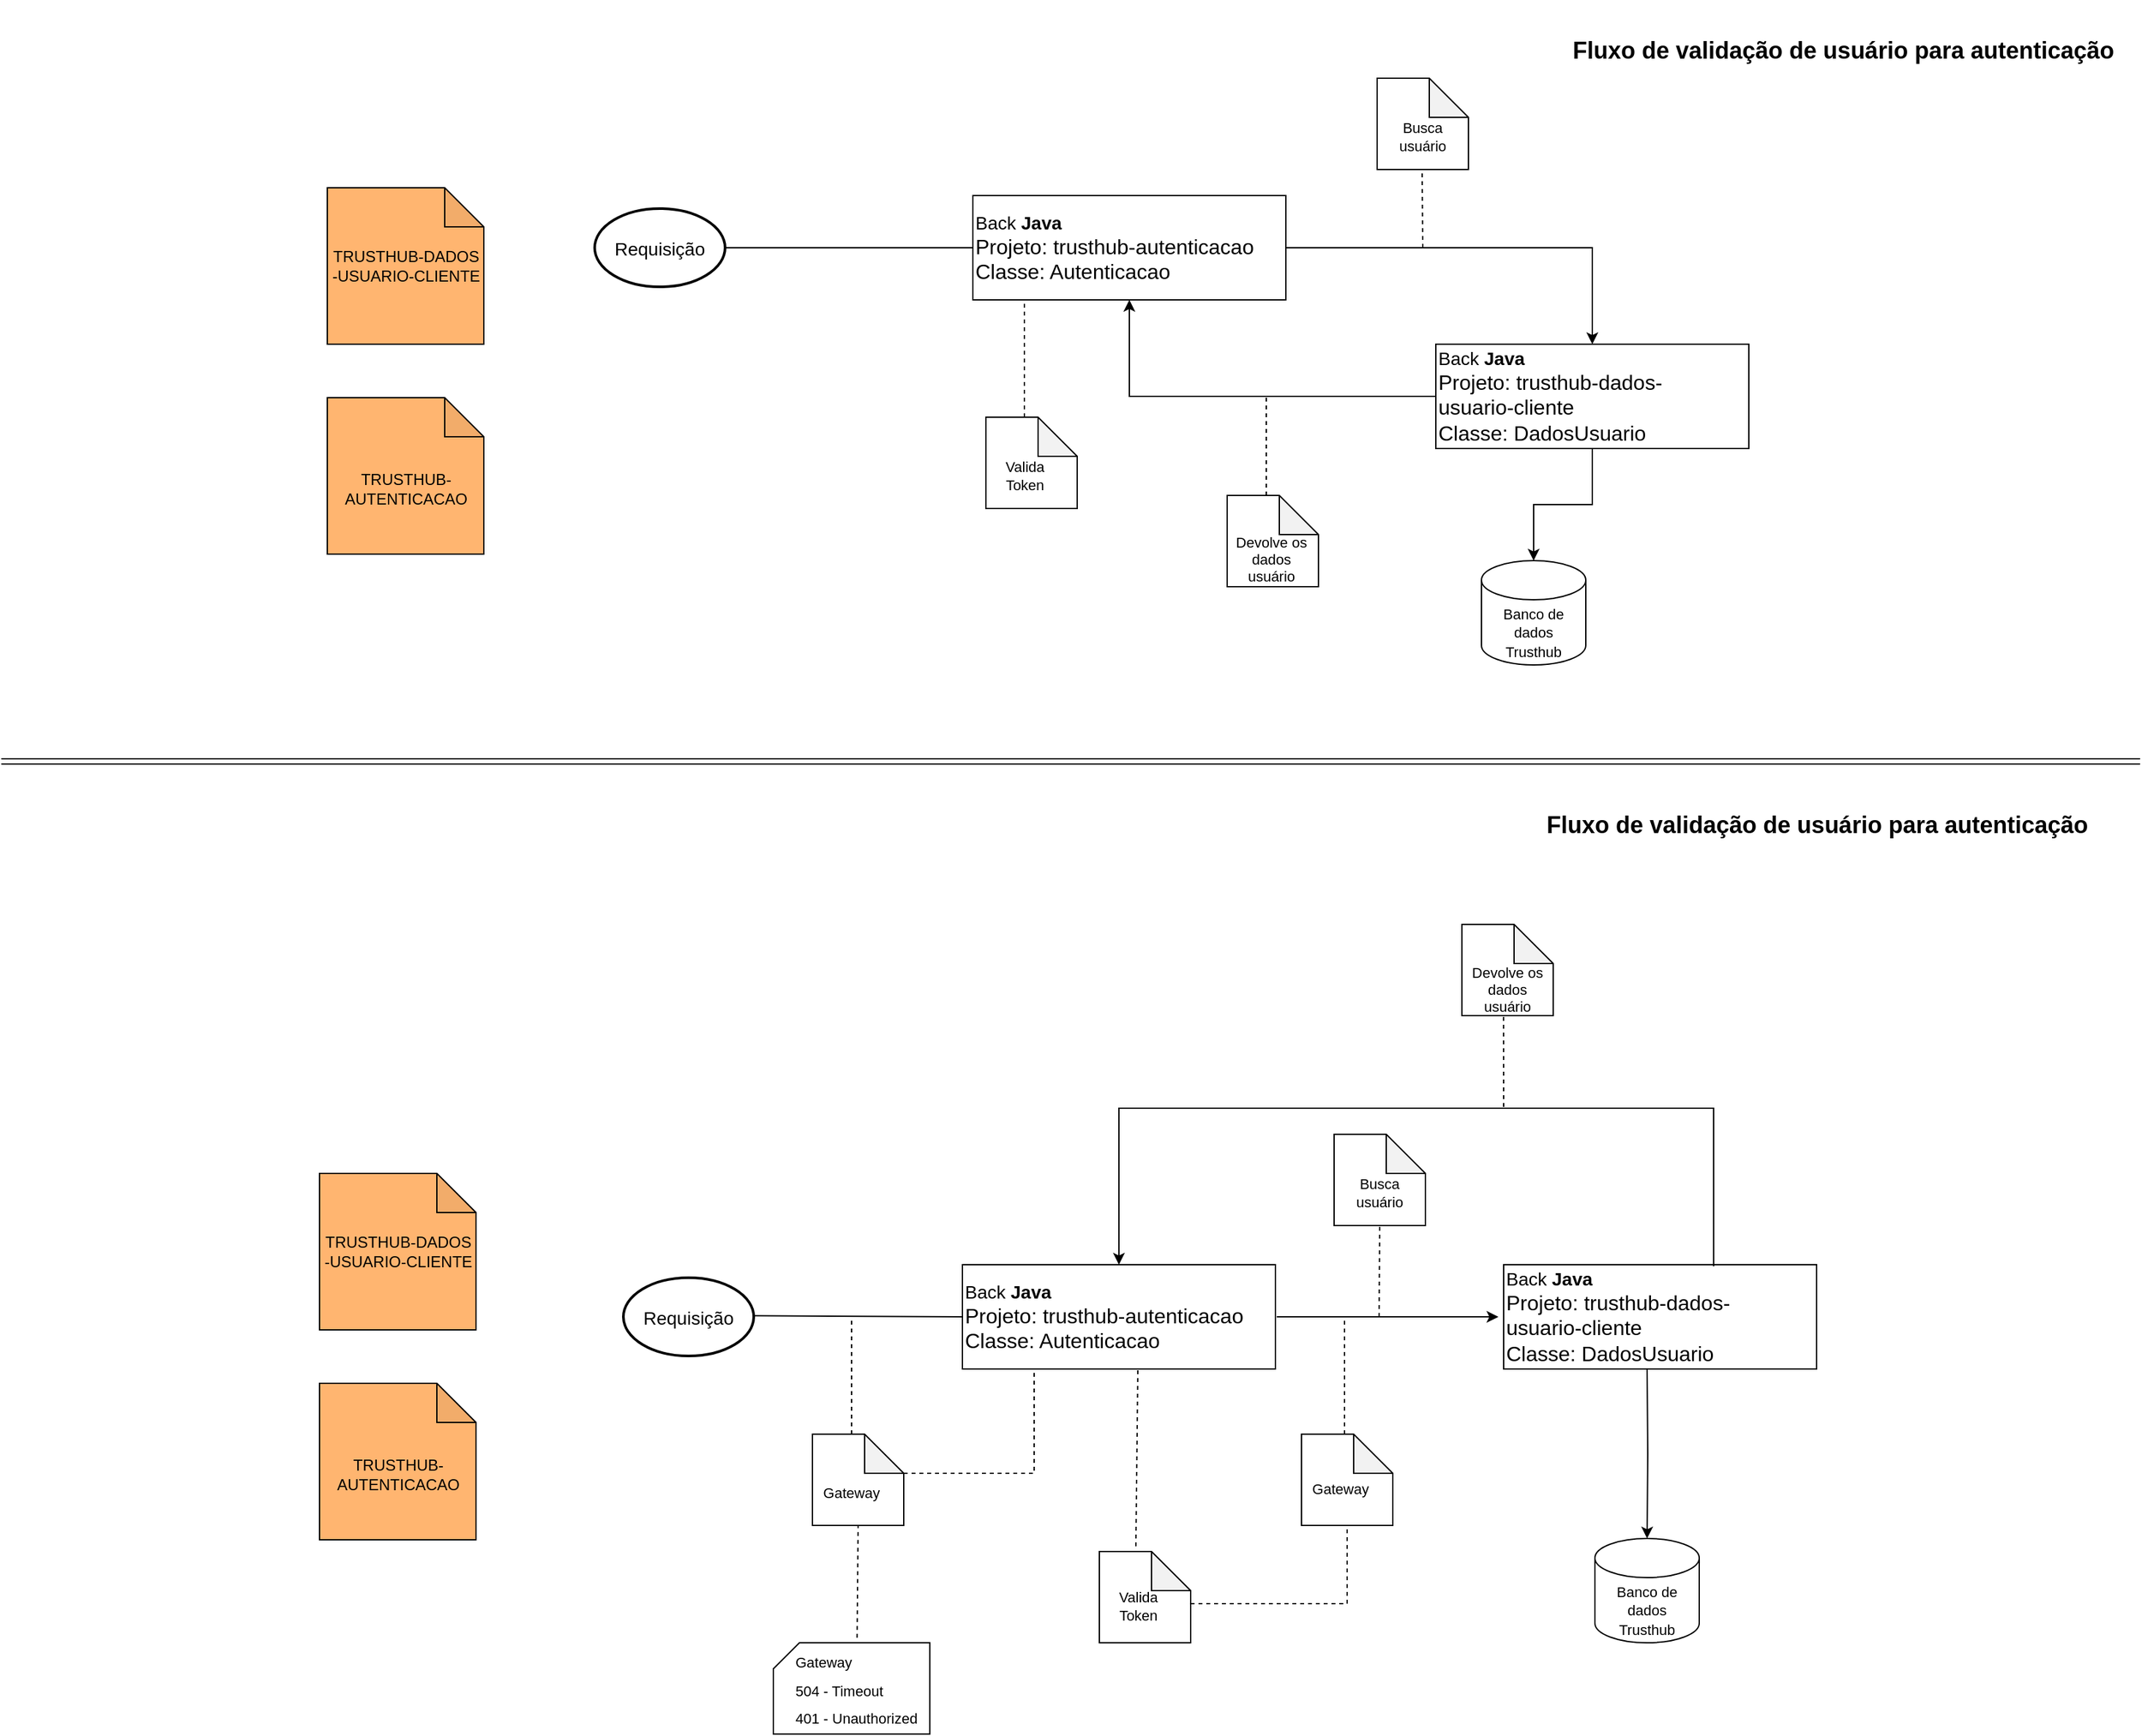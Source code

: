 <mxfile version="20.6.0" type="github">
  <diagram id="LRJKB3ebcwUge9jsi5Th" name="Página-1">
    <mxGraphModel dx="3879" dy="967" grid="1" gridSize="10" guides="1" tooltips="1" connect="1" arrows="1" fold="1" page="1" pageScale="1" pageWidth="827" pageHeight="1169" math="0" shadow="0">
      <root>
        <mxCell id="0" />
        <mxCell id="1" parent="0" />
        <mxCell id="y9BI83Vpjif7fP8tPJEx-1" value="" style="shape=note;whiteSpace=wrap;html=1;backgroundOutline=1;darkOpacity=0.05;fillColor=#FFB570;" vertex="1" parent="1">
          <mxGeometry x="-1400" y="160" width="120" height="120" as="geometry" />
        </mxCell>
        <mxCell id="y9BI83Vpjif7fP8tPJEx-2" value="TRUSTHUB-DADOS&lt;br&gt;-USUARIO-CLIENTE" style="text;html=1;resizable=0;autosize=1;align=center;verticalAlign=middle;points=[];fillColor=none;strokeColor=none;rounded=0;" vertex="1" parent="1">
          <mxGeometry x="-1410" y="200" width="140" height="40" as="geometry" />
        </mxCell>
        <mxCell id="y9BI83Vpjif7fP8tPJEx-12" style="edgeStyle=orthogonalEdgeStyle;rounded=0;orthogonalLoop=1;jettySize=auto;html=1;entryX=0.5;entryY=0;entryDx=0;entryDy=0;fontSize=11;" edge="1" parent="1" source="y9BI83Vpjif7fP8tPJEx-6" target="y9BI83Vpjif7fP8tPJEx-3">
          <mxGeometry relative="1" as="geometry" />
        </mxCell>
        <mxCell id="y9BI83Vpjif7fP8tPJEx-6" value="" style="rounded=0;whiteSpace=wrap;html=1;fillColor=#FFFFFF;" vertex="1" parent="1">
          <mxGeometry x="-905" y="166" width="240" height="80" as="geometry" />
        </mxCell>
        <mxCell id="y9BI83Vpjif7fP8tPJEx-7" value="&lt;div style=&quot;&quot;&gt;&lt;span style=&quot;background-color: initial;&quot;&gt;&lt;font style=&quot;font-size: 14px;&quot;&gt;Back &lt;b&gt;Java&lt;/b&gt;&lt;/font&gt;&lt;/span&gt;&lt;/div&gt;&lt;div style=&quot;&quot;&gt;&lt;span style=&quot;background-color: initial;&quot;&gt;&lt;font size=&quot;3&quot;&gt;Projeto: trusthub-autenticacao&lt;/font&gt;&lt;/span&gt;&lt;/div&gt;&lt;div style=&quot;&quot;&gt;&lt;span style=&quot;background-color: initial;&quot;&gt;&lt;font size=&quot;3&quot;&gt;Classe: Autenticacao&lt;/font&gt;&lt;/span&gt;&lt;/div&gt;" style="text;html=1;strokeColor=none;fillColor=none;align=left;verticalAlign=middle;whiteSpace=wrap;rounded=0;" vertex="1" parent="1">
          <mxGeometry x="-905" y="176" width="218" height="60" as="geometry" />
        </mxCell>
        <mxCell id="y9BI83Vpjif7fP8tPJEx-8" value="" style="shape=cylinder3;whiteSpace=wrap;html=1;boundedLbl=1;backgroundOutline=1;size=15;fillColor=#FFFFFF;" vertex="1" parent="1">
          <mxGeometry x="-515" y="446" width="80" height="80" as="geometry" />
        </mxCell>
        <mxCell id="y9BI83Vpjif7fP8tPJEx-9" value="&lt;font style=&quot;font-size: 11px;&quot;&gt;Banco de dados&lt;br&gt;Trusthub&lt;/font&gt;" style="text;html=1;strokeColor=none;fillColor=none;align=center;verticalAlign=middle;whiteSpace=wrap;rounded=0;" vertex="1" parent="1">
          <mxGeometry x="-510" y="476" width="70" height="50" as="geometry" />
        </mxCell>
        <mxCell id="y9BI83Vpjif7fP8tPJEx-11" value="" style="group" vertex="1" connectable="0" parent="1">
          <mxGeometry x="-550" y="280" width="240" height="80" as="geometry" />
        </mxCell>
        <mxCell id="y9BI83Vpjif7fP8tPJEx-3" value="" style="rounded=0;whiteSpace=wrap;html=1;fillColor=#FFFFFF;" vertex="1" parent="y9BI83Vpjif7fP8tPJEx-11">
          <mxGeometry width="240" height="80" as="geometry" />
        </mxCell>
        <mxCell id="y9BI83Vpjif7fP8tPJEx-4" value="&lt;div style=&quot;&quot;&gt;&lt;span style=&quot;background-color: initial;&quot;&gt;&lt;font style=&quot;font-size: 14px;&quot;&gt;Back &lt;b&gt;Java&lt;/b&gt;&lt;/font&gt;&lt;/span&gt;&lt;/div&gt;&lt;div style=&quot;&quot;&gt;&lt;span style=&quot;background-color: initial;&quot;&gt;&lt;font size=&quot;3&quot;&gt;Projeto: trusthub-dados-usuario-cliente&lt;/font&gt;&lt;/span&gt;&lt;/div&gt;&lt;div style=&quot;&quot;&gt;&lt;span style=&quot;background-color: initial;&quot;&gt;&lt;font size=&quot;3&quot;&gt;Classe: DadosUsuario&lt;/font&gt;&lt;/span&gt;&lt;/div&gt;" style="text;html=1;strokeColor=none;fillColor=none;align=left;verticalAlign=middle;whiteSpace=wrap;rounded=0;" vertex="1" parent="y9BI83Vpjif7fP8tPJEx-11">
          <mxGeometry y="10" width="230" height="60" as="geometry" />
        </mxCell>
        <mxCell id="y9BI83Vpjif7fP8tPJEx-13" style="edgeStyle=orthogonalEdgeStyle;rounded=0;orthogonalLoop=1;jettySize=auto;html=1;exitX=0.5;exitY=1;exitDx=0;exitDy=0;fontSize=11;" edge="1" parent="1" source="y9BI83Vpjif7fP8tPJEx-3" target="y9BI83Vpjif7fP8tPJEx-8">
          <mxGeometry relative="1" as="geometry" />
        </mxCell>
        <mxCell id="y9BI83Vpjif7fP8tPJEx-14" style="edgeStyle=orthogonalEdgeStyle;rounded=0;orthogonalLoop=1;jettySize=auto;html=1;fontSize=11;entryX=0.5;entryY=1;entryDx=0;entryDy=0;" edge="1" parent="1" source="y9BI83Vpjif7fP8tPJEx-4" target="y9BI83Vpjif7fP8tPJEx-6">
          <mxGeometry relative="1" as="geometry">
            <mxPoint x="-785" y="256" as="targetPoint" />
          </mxGeometry>
        </mxCell>
        <mxCell id="y9BI83Vpjif7fP8tPJEx-16" value="" style="shape=note;whiteSpace=wrap;html=1;backgroundOutline=1;darkOpacity=0.05;fontSize=11;fillColor=#FFFFFF;" vertex="1" parent="1">
          <mxGeometry x="-895" y="336" width="70" height="70" as="geometry" />
        </mxCell>
        <mxCell id="y9BI83Vpjif7fP8tPJEx-15" value="Valida Token" style="text;html=1;strokeColor=none;fillColor=none;align=center;verticalAlign=middle;whiteSpace=wrap;rounded=0;fontSize=11;" vertex="1" parent="1">
          <mxGeometry x="-895" y="366" width="60" height="30" as="geometry" />
        </mxCell>
        <mxCell id="y9BI83Vpjif7fP8tPJEx-19" value="" style="endArrow=none;html=1;rounded=0;fontSize=14;fillColor=#999999;entryX=0;entryY=0.5;entryDx=0;entryDy=0;" edge="1" parent="1" target="y9BI83Vpjif7fP8tPJEx-6">
          <mxGeometry width="50" height="50" relative="1" as="geometry">
            <mxPoint x="-1095" y="206" as="sourcePoint" />
            <mxPoint x="-1025" y="181" as="targetPoint" />
          </mxGeometry>
        </mxCell>
        <mxCell id="y9BI83Vpjif7fP8tPJEx-21" value="" style="shape=note;whiteSpace=wrap;html=1;backgroundOutline=1;darkOpacity=0.05;fontSize=11;fillColor=#FFFFFF;" vertex="1" parent="1">
          <mxGeometry x="-595" y="76" width="70" height="70" as="geometry" />
        </mxCell>
        <mxCell id="y9BI83Vpjif7fP8tPJEx-22" value="Busca usuário" style="text;html=1;strokeColor=none;fillColor=none;align=center;verticalAlign=middle;whiteSpace=wrap;rounded=0;fontSize=11;" vertex="1" parent="1">
          <mxGeometry x="-590" y="106" width="60" height="30" as="geometry" />
        </mxCell>
        <mxCell id="y9BI83Vpjif7fP8tPJEx-25" value="" style="endArrow=none;dashed=1;html=1;rounded=0;fontSize=14;fillColor=#999999;" edge="1" parent="1">
          <mxGeometry width="50" height="50" relative="1" as="geometry">
            <mxPoint x="-865.5" y="336" as="sourcePoint" />
            <mxPoint x="-865.5" y="246" as="targetPoint" />
          </mxGeometry>
        </mxCell>
        <mxCell id="y9BI83Vpjif7fP8tPJEx-26" value="" style="endArrow=none;dashed=1;html=1;rounded=0;fontSize=14;fillColor=#999999;" edge="1" parent="1">
          <mxGeometry width="50" height="50" relative="1" as="geometry">
            <mxPoint x="-560" y="206" as="sourcePoint" />
            <mxPoint x="-560.5" y="146" as="targetPoint" />
          </mxGeometry>
        </mxCell>
        <mxCell id="y9BI83Vpjif7fP8tPJEx-27" value="" style="shape=note;whiteSpace=wrap;html=1;backgroundOutline=1;darkOpacity=0.05;fillColor=#FFB570;" vertex="1" parent="1">
          <mxGeometry x="-1400" y="321" width="120" height="120" as="geometry" />
        </mxCell>
        <mxCell id="y9BI83Vpjif7fP8tPJEx-28" value="TRUSTHUB-&lt;br&gt;AUTENTICACAO" style="text;html=1;resizable=0;autosize=1;align=center;verticalAlign=middle;points=[];fillColor=none;strokeColor=none;rounded=0;" vertex="1" parent="1">
          <mxGeometry x="-1400" y="371" width="120" height="40" as="geometry" />
        </mxCell>
        <mxCell id="y9BI83Vpjif7fP8tPJEx-30" value="" style="shape=link;html=1;rounded=0;fontSize=14;fillColor=#999999;" edge="1" parent="1">
          <mxGeometry width="100" relative="1" as="geometry">
            <mxPoint x="-1650" y="600" as="sourcePoint" />
            <mxPoint x="-10" y="600" as="targetPoint" />
          </mxGeometry>
        </mxCell>
        <mxCell id="y9BI83Vpjif7fP8tPJEx-31" value="&lt;h1&gt;&lt;font style=&quot;font-size: 18px;&quot;&gt;Fluxo de validação de usuário para autenticação&lt;/font&gt;&lt;/h1&gt;" style="text;html=1;strokeColor=none;fillColor=none;spacing=5;spacingTop=-20;whiteSpace=wrap;overflow=hidden;rounded=0;fontSize=14;" vertex="1" parent="1">
          <mxGeometry x="-450" y="26" width="430" height="50" as="geometry" />
        </mxCell>
        <mxCell id="y9BI83Vpjif7fP8tPJEx-32" value="" style="shape=note;whiteSpace=wrap;html=1;backgroundOutline=1;darkOpacity=0.05;fontSize=11;fillColor=#FFFFFF;" vertex="1" parent="1">
          <mxGeometry x="-710" y="396" width="70" height="70" as="geometry" />
        </mxCell>
        <mxCell id="y9BI83Vpjif7fP8tPJEx-34" value="" style="endArrow=none;dashed=1;html=1;rounded=0;fontSize=14;fillColor=#999999;" edge="1" parent="1">
          <mxGeometry width="50" height="50" relative="1" as="geometry">
            <mxPoint x="-680" y="396" as="sourcePoint" />
            <mxPoint x="-680" y="320" as="targetPoint" />
          </mxGeometry>
        </mxCell>
        <mxCell id="y9BI83Vpjif7fP8tPJEx-35" value="" style="rounded=0;whiteSpace=wrap;html=1;fillColor=#FFFFFF;" vertex="1" parent="1">
          <mxGeometry x="-913" y="986" width="240" height="80" as="geometry" />
        </mxCell>
        <mxCell id="y9BI83Vpjif7fP8tPJEx-36" value="&lt;div style=&quot;&quot;&gt;&lt;span style=&quot;background-color: initial;&quot;&gt;&lt;font style=&quot;font-size: 14px;&quot;&gt;Back &lt;b&gt;Java&lt;/b&gt;&lt;/font&gt;&lt;/span&gt;&lt;/div&gt;&lt;div style=&quot;&quot;&gt;&lt;span style=&quot;background-color: initial;&quot;&gt;&lt;font size=&quot;3&quot;&gt;Projeto: trusthub-autenticacao&lt;/font&gt;&lt;/span&gt;&lt;/div&gt;&lt;div style=&quot;&quot;&gt;&lt;span style=&quot;background-color: initial;&quot;&gt;&lt;font size=&quot;3&quot;&gt;Classe: Autenticacao&lt;/font&gt;&lt;/span&gt;&lt;/div&gt;" style="text;html=1;strokeColor=none;fillColor=none;align=left;verticalAlign=middle;whiteSpace=wrap;rounded=0;" vertex="1" parent="1">
          <mxGeometry x="-913" y="996" width="218" height="60" as="geometry" />
        </mxCell>
        <mxCell id="y9BI83Vpjif7fP8tPJEx-38" value="" style="endArrow=none;html=1;rounded=0;fontSize=14;fillColor=#999999;entryX=0;entryY=0.5;entryDx=0;entryDy=0;" edge="1" parent="1" target="y9BI83Vpjif7fP8tPJEx-35">
          <mxGeometry width="50" height="50" relative="1" as="geometry">
            <mxPoint x="-1078" y="1025.17" as="sourcePoint" />
            <mxPoint x="-888" y="1025.17" as="targetPoint" />
          </mxGeometry>
        </mxCell>
        <mxCell id="y9BI83Vpjif7fP8tPJEx-39" value="" style="endArrow=none;dashed=1;html=1;rounded=0;fontSize=14;fillColor=#999999;" edge="1" parent="1">
          <mxGeometry width="50" height="50" relative="1" as="geometry">
            <mxPoint x="-998" y="1116" as="sourcePoint" />
            <mxPoint x="-998" y="1026" as="targetPoint" />
          </mxGeometry>
        </mxCell>
        <mxCell id="y9BI83Vpjif7fP8tPJEx-40" value="" style="strokeWidth=2;html=1;shape=mxgraph.flowchart.start_1;whiteSpace=wrap;fontSize=18;fillColor=#FFFFFF;" vertex="1" parent="1">
          <mxGeometry x="-1173" y="996" width="100" height="60" as="geometry" />
        </mxCell>
        <mxCell id="y9BI83Vpjif7fP8tPJEx-41" value="&lt;font style=&quot;font-size: 14px;&quot;&gt;Requisição&lt;/font&gt;" style="text;html=1;strokeColor=none;fillColor=none;align=center;verticalAlign=middle;whiteSpace=wrap;rounded=0;fontSize=18;" vertex="1" parent="1">
          <mxGeometry x="-1173" y="1011" width="100" height="30" as="geometry" />
        </mxCell>
        <mxCell id="y9BI83Vpjif7fP8tPJEx-45" value="" style="shape=note;whiteSpace=wrap;html=1;backgroundOutline=1;darkOpacity=0.05;fontSize=11;fillColor=#FFFFFF;" vertex="1" parent="1">
          <mxGeometry x="-1028" y="1116" width="70" height="70" as="geometry" />
        </mxCell>
        <mxCell id="y9BI83Vpjif7fP8tPJEx-46" value="Gateway" style="text;html=1;strokeColor=none;fillColor=none;align=center;verticalAlign=middle;whiteSpace=wrap;rounded=0;fontSize=11;" vertex="1" parent="1">
          <mxGeometry x="-1028" y="1146" width="60" height="30" as="geometry" />
        </mxCell>
        <mxCell id="y9BI83Vpjif7fP8tPJEx-49" value="" style="endArrow=none;dashed=1;html=1;rounded=0;fontSize=18;fillColor=#999999;exitX=0;exitY=0;exitDx=70;exitDy=30;exitPerimeter=0;" edge="1" parent="1" source="y9BI83Vpjif7fP8tPJEx-45">
          <mxGeometry width="50" height="50" relative="1" as="geometry">
            <mxPoint x="-903" y="1116" as="sourcePoint" />
            <mxPoint x="-858" y="1066" as="targetPoint" />
            <Array as="points">
              <mxPoint x="-858" y="1146" />
            </Array>
          </mxGeometry>
        </mxCell>
        <mxCell id="y9BI83Vpjif7fP8tPJEx-50" value="" style="shape=note;whiteSpace=wrap;html=1;backgroundOutline=1;darkOpacity=0.05;fontSize=11;fillColor=#FFFFFF;" vertex="1" parent="1">
          <mxGeometry x="-808" y="1206" width="70" height="70" as="geometry" />
        </mxCell>
        <mxCell id="y9BI83Vpjif7fP8tPJEx-51" value="Valida Token" style="text;html=1;strokeColor=none;fillColor=none;align=center;verticalAlign=middle;whiteSpace=wrap;rounded=0;fontSize=11;" vertex="1" parent="1">
          <mxGeometry x="-808" y="1226" width="60" height="44" as="geometry" />
        </mxCell>
        <mxCell id="y9BI83Vpjif7fP8tPJEx-52" value="" style="endArrow=none;dashed=1;html=1;rounded=0;fontSize=14;fillColor=#999999;exitX=0.4;exitY=-0.057;exitDx=0;exitDy=0;exitPerimeter=0;" edge="1" parent="1" source="y9BI83Vpjif7fP8tPJEx-50">
          <mxGeometry width="50" height="50" relative="1" as="geometry">
            <mxPoint x="-778.5" y="1156" as="sourcePoint" />
            <mxPoint x="-778.5" y="1066" as="targetPoint" />
          </mxGeometry>
        </mxCell>
        <mxCell id="y9BI83Vpjif7fP8tPJEx-53" value="" style="group" vertex="1" connectable="0" parent="1">
          <mxGeometry x="-498" y="986" width="240" height="80" as="geometry" />
        </mxCell>
        <mxCell id="y9BI83Vpjif7fP8tPJEx-54" value="" style="rounded=0;whiteSpace=wrap;html=1;fillColor=#FFFFFF;" vertex="1" parent="y9BI83Vpjif7fP8tPJEx-53">
          <mxGeometry width="240" height="80" as="geometry" />
        </mxCell>
        <mxCell id="y9BI83Vpjif7fP8tPJEx-55" value="&lt;div style=&quot;&quot;&gt;&lt;span style=&quot;background-color: initial;&quot;&gt;&lt;font style=&quot;font-size: 14px;&quot;&gt;Back &lt;b&gt;Java&lt;/b&gt;&lt;/font&gt;&lt;/span&gt;&lt;/div&gt;&lt;div style=&quot;&quot;&gt;&lt;span style=&quot;background-color: initial;&quot;&gt;&lt;font size=&quot;3&quot;&gt;Projeto: trusthub-dados-usuario-cliente&lt;/font&gt;&lt;/span&gt;&lt;/div&gt;&lt;div style=&quot;&quot;&gt;&lt;span style=&quot;background-color: initial;&quot;&gt;&lt;font size=&quot;3&quot;&gt;Classe: DadosUsuario&lt;/font&gt;&lt;/span&gt;&lt;/div&gt;" style="text;html=1;strokeColor=none;fillColor=none;align=left;verticalAlign=middle;whiteSpace=wrap;rounded=0;" vertex="1" parent="y9BI83Vpjif7fP8tPJEx-53">
          <mxGeometry y="10" width="218" height="60" as="geometry" />
        </mxCell>
        <mxCell id="y9BI83Vpjif7fP8tPJEx-56" value="" style="endArrow=classic;html=1;rounded=0;fontSize=18;fillColor=#999999;entryX=0;entryY=0.5;entryDx=0;entryDy=0;" edge="1" parent="1">
          <mxGeometry width="50" height="50" relative="1" as="geometry">
            <mxPoint x="-672" y="1026" as="sourcePoint" />
            <mxPoint x="-502" y="1026" as="targetPoint" />
            <Array as="points">
              <mxPoint x="-552" y="1026" />
            </Array>
          </mxGeometry>
        </mxCell>
        <mxCell id="y9BI83Vpjif7fP8tPJEx-58" value="" style="shape=note;whiteSpace=wrap;html=1;backgroundOutline=1;darkOpacity=0.05;fontSize=11;fillColor=#FFFFFF;" vertex="1" parent="1">
          <mxGeometry x="-628" y="886" width="70" height="70" as="geometry" />
        </mxCell>
        <mxCell id="y9BI83Vpjif7fP8tPJEx-59" value="Busca usuário" style="text;html=1;strokeColor=none;fillColor=none;align=center;verticalAlign=middle;whiteSpace=wrap;rounded=0;fontSize=11;" vertex="1" parent="1">
          <mxGeometry x="-623" y="916" width="60" height="30" as="geometry" />
        </mxCell>
        <mxCell id="y9BI83Vpjif7fP8tPJEx-62" value="" style="endArrow=none;dashed=1;html=1;rounded=0;fontSize=14;fillColor=#999999;" edge="1" parent="1">
          <mxGeometry width="50" height="50" relative="1" as="geometry">
            <mxPoint x="-593.5" y="1026" as="sourcePoint" />
            <mxPoint x="-593" y="956" as="targetPoint" />
          </mxGeometry>
        </mxCell>
        <mxCell id="y9BI83Vpjif7fP8tPJEx-64" value="" style="endArrow=none;dashed=1;html=1;rounded=0;fontSize=14;fillColor=#999999;" edge="1" parent="1">
          <mxGeometry width="50" height="50" relative="1" as="geometry">
            <mxPoint x="-620" y="1116" as="sourcePoint" />
            <mxPoint x="-620" y="1026" as="targetPoint" />
          </mxGeometry>
        </mxCell>
        <mxCell id="y9BI83Vpjif7fP8tPJEx-65" value="" style="shape=note;whiteSpace=wrap;html=1;backgroundOutline=1;darkOpacity=0.05;fontSize=11;fillColor=#FFFFFF;" vertex="1" parent="1">
          <mxGeometry x="-653" y="1116" width="70" height="70" as="geometry" />
        </mxCell>
        <mxCell id="y9BI83Vpjif7fP8tPJEx-66" value="Gateway" style="text;html=1;strokeColor=none;fillColor=none;align=center;verticalAlign=middle;whiteSpace=wrap;rounded=0;fontSize=11;" vertex="1" parent="1">
          <mxGeometry x="-653" y="1136" width="60" height="44" as="geometry" />
        </mxCell>
        <mxCell id="y9BI83Vpjif7fP8tPJEx-67" value="" style="endArrow=none;dashed=1;html=1;rounded=0;fontSize=18;fillColor=#999999;entryX=0.5;entryY=1;entryDx=0;entryDy=0;entryPerimeter=0;" edge="1" parent="1" target="y9BI83Vpjif7fP8tPJEx-65">
          <mxGeometry width="50" height="50" relative="1" as="geometry">
            <mxPoint x="-738" y="1246" as="sourcePoint" />
            <mxPoint x="-643" y="1166" as="targetPoint" />
            <Array as="points">
              <mxPoint x="-618" y="1246" />
            </Array>
          </mxGeometry>
        </mxCell>
        <mxCell id="y9BI83Vpjif7fP8tPJEx-68" value="" style="shape=cylinder3;whiteSpace=wrap;html=1;boundedLbl=1;backgroundOutline=1;size=15;fillColor=#FFFFFF;" vertex="1" parent="1">
          <mxGeometry x="-428" y="1196" width="80" height="80" as="geometry" />
        </mxCell>
        <mxCell id="y9BI83Vpjif7fP8tPJEx-69" value="&lt;font style=&quot;font-size: 11px;&quot;&gt;Banco de dados&lt;br&gt;Trusthub&lt;/font&gt;" style="text;html=1;strokeColor=none;fillColor=none;align=center;verticalAlign=middle;whiteSpace=wrap;rounded=0;" vertex="1" parent="1">
          <mxGeometry x="-423" y="1226" width="70" height="50" as="geometry" />
        </mxCell>
        <mxCell id="y9BI83Vpjif7fP8tPJEx-71" style="edgeStyle=orthogonalEdgeStyle;rounded=0;orthogonalLoop=1;jettySize=auto;html=1;entryX=0.5;entryY=0;entryDx=0;entryDy=0;entryPerimeter=0;fontSize=18;fillColor=#999999;" edge="1" parent="1" target="y9BI83Vpjif7fP8tPJEx-68">
          <mxGeometry relative="1" as="geometry">
            <mxPoint x="-388" y="1066" as="sourcePoint" />
          </mxGeometry>
        </mxCell>
        <mxCell id="y9BI83Vpjif7fP8tPJEx-73" value="" style="endArrow=classic;html=1;rounded=0;fontSize=18;fillColor=#999999;exitX=0.671;exitY=0.016;exitDx=0;exitDy=0;entryX=0.5;entryY=0;entryDx=0;entryDy=0;exitPerimeter=0;" edge="1" parent="1" source="y9BI83Vpjif7fP8tPJEx-54" target="y9BI83Vpjif7fP8tPJEx-35">
          <mxGeometry width="50" height="50" relative="1" as="geometry">
            <mxPoint x="-379" y="976" as="sourcePoint" />
            <mxPoint x="-1018" y="866" as="targetPoint" />
            <Array as="points">
              <mxPoint x="-337" y="866" />
              <mxPoint x="-478" y="866" />
              <mxPoint x="-793" y="866" />
            </Array>
          </mxGeometry>
        </mxCell>
        <mxCell id="y9BI83Vpjif7fP8tPJEx-75" value="" style="shape=note;whiteSpace=wrap;html=1;backgroundOutline=1;darkOpacity=0.05;fontSize=11;fillColor=#FFFFFF;" vertex="1" parent="1">
          <mxGeometry x="-530" y="725" width="70" height="70" as="geometry" />
        </mxCell>
        <mxCell id="y9BI83Vpjif7fP8tPJEx-77" value="" style="endArrow=none;dashed=1;html=1;rounded=0;fontSize=14;fillColor=#999999;" edge="1" parent="1">
          <mxGeometry width="50" height="50" relative="1" as="geometry">
            <mxPoint x="-498" y="865" as="sourcePoint" />
            <mxPoint x="-498.09" y="795" as="targetPoint" />
          </mxGeometry>
        </mxCell>
        <mxCell id="y9BI83Vpjif7fP8tPJEx-78" value="" style="verticalLabelPosition=bottom;verticalAlign=top;html=1;shape=card;whiteSpace=wrap;size=20;arcSize=12;fontSize=18;fillColor=#FFFFFF;" vertex="1" parent="1">
          <mxGeometry x="-1058" y="1276" width="120" height="70" as="geometry" />
        </mxCell>
        <mxCell id="y9BI83Vpjif7fP8tPJEx-79" value="&lt;font style=&quot;&quot;&gt;&lt;font style=&quot;font-size: 11px;&quot;&gt;Gateway&lt;br&gt;&lt;/font&gt;&lt;font style=&quot;font-size: 11px;&quot;&gt;504 - Timeout&lt;br&gt;&lt;/font&gt;&lt;font style=&quot;font-size: 11px;&quot;&gt;401 - Unauthorized&lt;/font&gt;&lt;br&gt;&lt;/font&gt;" style="text;html=1;strokeColor=none;fillColor=none;align=left;verticalAlign=middle;whiteSpace=wrap;rounded=0;fontSize=18;" vertex="1" parent="1">
          <mxGeometry x="-1043" y="1276" width="115" height="69" as="geometry" />
        </mxCell>
        <mxCell id="y9BI83Vpjif7fP8tPJEx-80" value="Devolve os dados usuário" style="text;html=1;strokeColor=none;fillColor=none;align=center;verticalAlign=middle;whiteSpace=wrap;rounded=0;fontSize=11;" vertex="1" parent="1">
          <mxGeometry x="-706" y="420" width="60" height="50" as="geometry" />
        </mxCell>
        <mxCell id="y9BI83Vpjif7fP8tPJEx-81" value="" style="endArrow=none;dashed=1;html=1;rounded=0;fontSize=11;fillColor=#999999;exitX=0.428;exitY=-0.056;exitDx=0;exitDy=0;exitPerimeter=0;" edge="1" parent="1" source="y9BI83Vpjif7fP8tPJEx-79">
          <mxGeometry width="50" height="50" relative="1" as="geometry">
            <mxPoint x="-1043" y="1236" as="sourcePoint" />
            <mxPoint x="-993" y="1186" as="targetPoint" />
          </mxGeometry>
        </mxCell>
        <mxCell id="y9BI83Vpjif7fP8tPJEx-82" value="" style="strokeWidth=2;html=1;shape=mxgraph.flowchart.start_1;whiteSpace=wrap;fontSize=18;fillColor=#FFFFFF;" vertex="1" parent="1">
          <mxGeometry x="-1195" y="176" width="100" height="60" as="geometry" />
        </mxCell>
        <mxCell id="y9BI83Vpjif7fP8tPJEx-83" value="&lt;font style=&quot;font-size: 14px;&quot;&gt;Requisição&lt;/font&gt;" style="text;html=1;strokeColor=none;fillColor=none;align=center;verticalAlign=middle;whiteSpace=wrap;rounded=0;fontSize=18;" vertex="1" parent="1">
          <mxGeometry x="-1195" y="191" width="100" height="30" as="geometry" />
        </mxCell>
        <mxCell id="y9BI83Vpjif7fP8tPJEx-84" value="&lt;h1&gt;&lt;font style=&quot;font-size: 18px;&quot;&gt;Fluxo de validação de usuário para autenticação&lt;/font&gt;&lt;/h1&gt;" style="text;html=1;strokeColor=none;fillColor=none;spacing=5;spacingTop=-20;whiteSpace=wrap;overflow=hidden;rounded=0;fontSize=14;" vertex="1" parent="1">
          <mxGeometry x="-470" y="620" width="430" height="50" as="geometry" />
        </mxCell>
        <mxCell id="y9BI83Vpjif7fP8tPJEx-86" value="" style="shape=note;whiteSpace=wrap;html=1;backgroundOutline=1;darkOpacity=0.05;fillColor=#FFB570;" vertex="1" parent="1">
          <mxGeometry x="-1406" y="916" width="120" height="120" as="geometry" />
        </mxCell>
        <mxCell id="y9BI83Vpjif7fP8tPJEx-87" value="TRUSTHUB-DADOS&lt;br&gt;-USUARIO-CLIENTE" style="text;html=1;resizable=0;autosize=1;align=center;verticalAlign=middle;points=[];fillColor=none;strokeColor=none;rounded=0;" vertex="1" parent="1">
          <mxGeometry x="-1416" y="956" width="140" height="40" as="geometry" />
        </mxCell>
        <mxCell id="y9BI83Vpjif7fP8tPJEx-88" value="" style="shape=note;whiteSpace=wrap;html=1;backgroundOutline=1;darkOpacity=0.05;fillColor=#FFB570;" vertex="1" parent="1">
          <mxGeometry x="-1406" y="1077" width="120" height="120" as="geometry" />
        </mxCell>
        <mxCell id="y9BI83Vpjif7fP8tPJEx-89" value="TRUSTHUB-&lt;br&gt;AUTENTICACAO" style="text;html=1;resizable=0;autosize=1;align=center;verticalAlign=middle;points=[];fillColor=none;strokeColor=none;rounded=0;" vertex="1" parent="1">
          <mxGeometry x="-1406" y="1127" width="120" height="40" as="geometry" />
        </mxCell>
        <mxCell id="y9BI83Vpjif7fP8tPJEx-33" value="Devolve os dados usuário" style="text;html=1;strokeColor=none;fillColor=none;align=center;verticalAlign=middle;whiteSpace=wrap;rounded=0;fontSize=11;" vertex="1" parent="1">
          <mxGeometry x="-525" y="760" width="60" height="30" as="geometry" />
        </mxCell>
      </root>
    </mxGraphModel>
  </diagram>
</mxfile>
